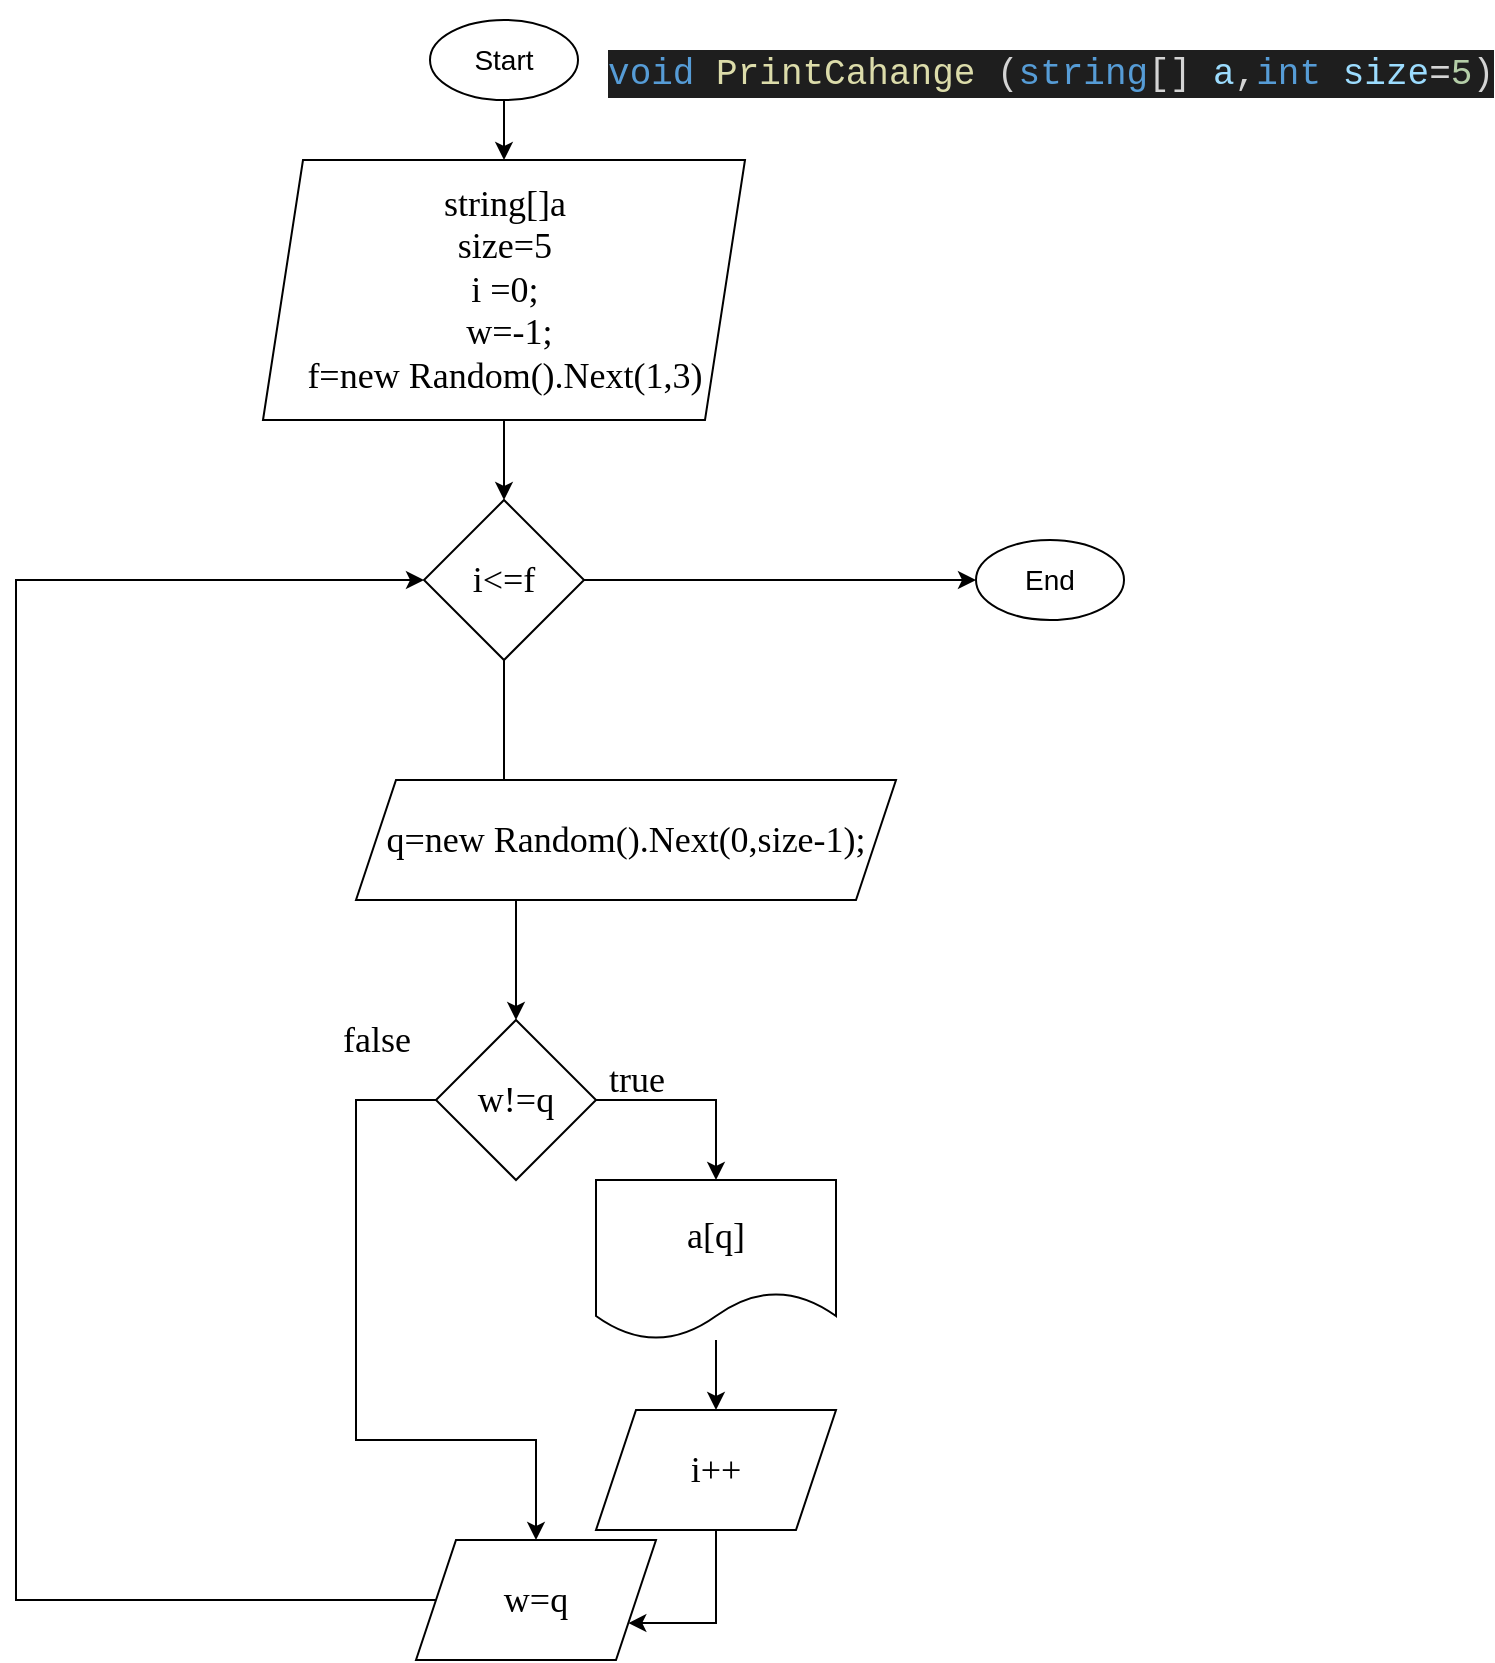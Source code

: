 <mxfile version="20.7.4" type="device"><diagram id="XoNudquBK3WlXjbSEPa-" name="Страница 1"><mxGraphModel dx="616" dy="1110" grid="1" gridSize="10" guides="1" tooltips="1" connect="1" arrows="1" fold="1" page="1" pageScale="1" pageWidth="827" pageHeight="1169" math="0" shadow="0"><root><mxCell id="0"/><mxCell id="1" parent="0"/><mxCell id="2yRn-d_7HebyjSptvdii-4" style="edgeStyle=orthogonalEdgeStyle;rounded=0;orthogonalLoop=1;jettySize=auto;html=1;entryX=0.5;entryY=0;entryDx=0;entryDy=0;fontFamily=Times New Roman;fontSize=18;" edge="1" parent="1" source="2yRn-d_7HebyjSptvdii-2"><mxGeometry relative="1" as="geometry"><mxPoint x="414" y="80" as="targetPoint"/></mxGeometry></mxCell><mxCell id="2yRn-d_7HebyjSptvdii-2" value="&lt;font style=&quot;font-size: 14px;&quot;&gt;Start&lt;/font&gt;" style="ellipse;whiteSpace=wrap;html=1;" vertex="1" parent="1"><mxGeometry x="377" y="10" width="74" height="40" as="geometry"/></mxCell><mxCell id="2yRn-d_7HebyjSptvdii-7" style="edgeStyle=orthogonalEdgeStyle;rounded=0;orthogonalLoop=1;jettySize=auto;html=1;entryX=0.5;entryY=0;entryDx=0;entryDy=0;fontFamily=Times New Roman;fontSize=18;" edge="1" parent="1" source="2yRn-d_7HebyjSptvdii-5" target="2yRn-d_7HebyjSptvdii-6"><mxGeometry relative="1" as="geometry"/></mxCell><mxCell id="2yRn-d_7HebyjSptvdii-5" value="string[]a&lt;br&gt;size=5&lt;br&gt;&lt;div&gt;i =0;&lt;/div&gt;&lt;div&gt;&amp;nbsp;w=-1;&lt;/div&gt;&lt;div&gt;f=new Random().Next(1,3)&lt;br&gt;&lt;/div&gt;" style="shape=parallelogram;perimeter=parallelogramPerimeter;whiteSpace=wrap;html=1;fixedSize=1;fontFamily=Times New Roman;fontSize=18;" vertex="1" parent="1"><mxGeometry x="293.5" y="80" width="241" height="130" as="geometry"/></mxCell><mxCell id="2yRn-d_7HebyjSptvdii-8" style="edgeStyle=orthogonalEdgeStyle;rounded=0;orthogonalLoop=1;jettySize=auto;html=1;fontFamily=Times New Roman;fontSize=18;entryX=0.5;entryY=0;entryDx=0;entryDy=0;exitX=0.5;exitY=1;exitDx=0;exitDy=0;" edge="1" parent="1" source="2yRn-d_7HebyjSptvdii-6" target="2yRn-d_7HebyjSptvdii-9"><mxGeometry relative="1" as="geometry"><mxPoint x="420" y="350" as="targetPoint"/><mxPoint x="354" y="350" as="sourcePoint"/></mxGeometry></mxCell><mxCell id="2yRn-d_7HebyjSptvdii-26" style="edgeStyle=orthogonalEdgeStyle;rounded=0;orthogonalLoop=1;jettySize=auto;html=1;fontFamily=Times New Roman;fontSize=18;" edge="1" parent="1" source="2yRn-d_7HebyjSptvdii-6"><mxGeometry relative="1" as="geometry"><mxPoint x="650" y="290" as="targetPoint"/></mxGeometry></mxCell><mxCell id="2yRn-d_7HebyjSptvdii-6" value="i&amp;lt;=f" style="rhombus;whiteSpace=wrap;html=1;fontFamily=Times New Roman;fontSize=18;" vertex="1" parent="1"><mxGeometry x="374" y="250" width="80" height="80" as="geometry"/></mxCell><mxCell id="2yRn-d_7HebyjSptvdii-10" style="edgeStyle=orthogonalEdgeStyle;rounded=0;orthogonalLoop=1;jettySize=auto;html=1;fontFamily=Times New Roman;fontSize=18;entryX=0.5;entryY=0;entryDx=0;entryDy=0;exitX=1;exitY=0.5;exitDx=0;exitDy=0;" edge="1" parent="1" source="2yRn-d_7HebyjSptvdii-9" target="2yRn-d_7HebyjSptvdii-12"><mxGeometry relative="1" as="geometry"><mxPoint x="520" y="550.0" as="targetPoint"/></mxGeometry></mxCell><mxCell id="2yRn-d_7HebyjSptvdii-24" style="edgeStyle=orthogonalEdgeStyle;rounded=0;orthogonalLoop=1;jettySize=auto;html=1;entryX=0.5;entryY=0;entryDx=0;entryDy=0;fontFamily=Times New Roman;fontSize=18;" edge="1" parent="1" source="2yRn-d_7HebyjSptvdii-9" target="2yRn-d_7HebyjSptvdii-15"><mxGeometry relative="1" as="geometry"><Array as="points"><mxPoint x="340" y="550"/><mxPoint x="340" y="720"/><mxPoint x="430" y="720"/></Array></mxGeometry></mxCell><mxCell id="2yRn-d_7HebyjSptvdii-9" value="w!=q" style="rhombus;whiteSpace=wrap;html=1;fontFamily=Times New Roman;fontSize=18;" vertex="1" parent="1"><mxGeometry x="380" y="510" width="80" height="80" as="geometry"/></mxCell><mxCell id="2yRn-d_7HebyjSptvdii-14" style="edgeStyle=orthogonalEdgeStyle;rounded=0;orthogonalLoop=1;jettySize=auto;html=1;fontFamily=Times New Roman;fontSize=18;" edge="1" parent="1" source="2yRn-d_7HebyjSptvdii-12" target="2yRn-d_7HebyjSptvdii-13"><mxGeometry relative="1" as="geometry"/></mxCell><mxCell id="2yRn-d_7HebyjSptvdii-12" value="a[q]" style="shape=document;whiteSpace=wrap;html=1;boundedLbl=1;fontFamily=Times New Roman;fontSize=18;" vertex="1" parent="1"><mxGeometry x="460" y="590" width="120" height="80" as="geometry"/></mxCell><mxCell id="2yRn-d_7HebyjSptvdii-25" style="edgeStyle=orthogonalEdgeStyle;rounded=0;orthogonalLoop=1;jettySize=auto;html=1;entryX=1;entryY=0.75;entryDx=0;entryDy=0;fontFamily=Times New Roman;fontSize=18;" edge="1" parent="1" source="2yRn-d_7HebyjSptvdii-13" target="2yRn-d_7HebyjSptvdii-15"><mxGeometry relative="1" as="geometry"><Array as="points"><mxPoint x="520" y="812"/></Array></mxGeometry></mxCell><mxCell id="2yRn-d_7HebyjSptvdii-13" value="i++" style="shape=parallelogram;perimeter=parallelogramPerimeter;whiteSpace=wrap;html=1;fixedSize=1;fontFamily=Times New Roman;fontSize=18;" vertex="1" parent="1"><mxGeometry x="460" y="705" width="120" height="60" as="geometry"/></mxCell><mxCell id="2yRn-d_7HebyjSptvdii-17" style="edgeStyle=orthogonalEdgeStyle;rounded=0;orthogonalLoop=1;jettySize=auto;html=1;entryX=0;entryY=0.5;entryDx=0;entryDy=0;fontFamily=Times New Roman;fontSize=18;" edge="1" parent="1" source="2yRn-d_7HebyjSptvdii-15" target="2yRn-d_7HebyjSptvdii-6"><mxGeometry relative="1" as="geometry"><mxPoint x="374" y="410" as="targetPoint"/><Array as="points"><mxPoint x="170" y="800"/><mxPoint x="170" y="290"/></Array></mxGeometry></mxCell><mxCell id="2yRn-d_7HebyjSptvdii-15" value="w=q" style="shape=parallelogram;perimeter=parallelogramPerimeter;whiteSpace=wrap;html=1;fixedSize=1;fontFamily=Times New Roman;fontSize=18;" vertex="1" parent="1"><mxGeometry x="370" y="770" width="120" height="60" as="geometry"/></mxCell><mxCell id="2yRn-d_7HebyjSptvdii-19" value="q=new Random().Next(0,size-1);" style="shape=parallelogram;perimeter=parallelogramPerimeter;whiteSpace=wrap;html=1;fixedSize=1;fontFamily=Times New Roman;fontSize=18;" vertex="1" parent="1"><mxGeometry x="340" y="390" width="270" height="60" as="geometry"/></mxCell><mxCell id="2yRn-d_7HebyjSptvdii-21" value="true" style="text;html=1;align=center;verticalAlign=middle;resizable=0;points=[];autosize=1;strokeColor=none;fillColor=none;fontSize=18;fontFamily=Times New Roman;" vertex="1" parent="1"><mxGeometry x="455" y="520" width="50" height="40" as="geometry"/></mxCell><mxCell id="2yRn-d_7HebyjSptvdii-22" value="false" style="text;html=1;align=center;verticalAlign=middle;resizable=0;points=[];autosize=1;strokeColor=none;fillColor=none;fontSize=18;fontFamily=Times New Roman;" vertex="1" parent="1"><mxGeometry x="320" y="500" width="60" height="40" as="geometry"/></mxCell><mxCell id="2yRn-d_7HebyjSptvdii-27" value="&lt;font style=&quot;font-size: 14px;&quot;&gt;End&lt;/font&gt;" style="ellipse;whiteSpace=wrap;html=1;" vertex="1" parent="1"><mxGeometry x="650" y="270" width="74" height="40" as="geometry"/></mxCell><mxCell id="2yRn-d_7HebyjSptvdii-28" value="&#10;&lt;div style=&quot;color: rgb(212, 212, 212); background-color: rgb(30, 30, 30); font-family: Consolas, &amp;quot;Courier New&amp;quot;, monospace; font-weight: normal; font-size: 18px; line-height: 24px;&quot;&gt;&lt;div&gt;&lt;span style=&quot;color: #569cd6;&quot;&gt;void&lt;/span&gt;&lt;span style=&quot;color: #d4d4d4;&quot;&gt; &lt;/span&gt;&lt;span style=&quot;color: #dcdcaa;&quot;&gt;PrintCahange&lt;/span&gt;&lt;span style=&quot;color: #d4d4d4;&quot;&gt; (&lt;/span&gt;&lt;span style=&quot;color: #569cd6;&quot;&gt;string&lt;/span&gt;&lt;span style=&quot;color: #d4d4d4;&quot;&gt;[] &lt;/span&gt;&lt;span style=&quot;color: #9cdcfe;&quot;&gt;a&lt;/span&gt;&lt;span style=&quot;color: #d4d4d4;&quot;&gt;,&lt;/span&gt;&lt;span style=&quot;color: #569cd6;&quot;&gt;int&lt;/span&gt;&lt;span style=&quot;color: #d4d4d4;&quot;&gt; &lt;/span&gt;&lt;span style=&quot;color: #9cdcfe;&quot;&gt;size&lt;/span&gt;&lt;span style=&quot;color: #d4d4d4;&quot;&gt;=&lt;/span&gt;&lt;span style=&quot;color: #b5cea8;&quot;&gt;5&lt;/span&gt;&lt;span style=&quot;color: #d4d4d4;&quot;&gt;)&lt;/span&gt;&lt;/div&gt;&lt;/div&gt;&#10;&#10;" style="text;html=1;align=center;verticalAlign=middle;resizable=0;points=[];autosize=1;strokeColor=none;fillColor=none;fontSize=14;fontFamily=Times New Roman;" vertex="1" parent="1"><mxGeometry x="472" width="430" height="90" as="geometry"/></mxCell></root></mxGraphModel></diagram></mxfile>